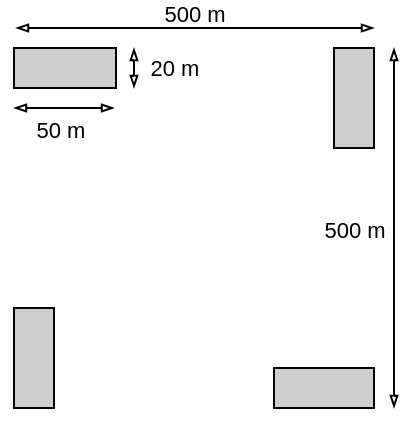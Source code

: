 <mxfile version="21.6.8" type="device">
  <diagram id="BPKLqc0haihq1UmlYafK" name="Page-1">
    <mxGraphModel dx="1437" dy="1594" grid="1" gridSize="10" guides="1" tooltips="1" connect="1" arrows="1" fold="1" page="1" pageScale="1" pageWidth="827" pageHeight="1169" math="0" shadow="0">
      <root>
        <mxCell id="0" />
        <mxCell id="1" parent="0" />
        <mxCell id="u35VpDi4k46DwJdEul99-8" value="" style="rounded=0;whiteSpace=wrap;html=1;fillColor=#CFCFCF;" parent="1" vertex="1">
          <mxGeometry y="10" width="51" height="20" as="geometry" />
        </mxCell>
        <mxCell id="u35VpDi4k46DwJdEul99-1" value="" style="rounded=0;whiteSpace=wrap;html=1;fillColor=#CFCFCF;verticalAlign=top;" parent="1" vertex="1">
          <mxGeometry y="140" width="20" height="50" as="geometry" />
        </mxCell>
        <mxCell id="u35VpDi4k46DwJdEul99-2" value="" style="rounded=0;whiteSpace=wrap;html=1;fillColor=#CFCFCF;" parent="1" vertex="1">
          <mxGeometry x="160" y="10" width="20" height="50" as="geometry" />
        </mxCell>
        <mxCell id="u35VpDi4k46DwJdEul99-5" value="" style="rounded=0;whiteSpace=wrap;html=1;fillColor=#CFCFCF;" parent="1" vertex="1">
          <mxGeometry x="130" y="170" width="50" height="20" as="geometry" />
        </mxCell>
        <mxCell id="_mjX_LAVOPHN1BOYULwj-1" value="20 m" style="endArrow=blockThin;html=1;entryX=0.5;entryY=0.5;entryDx=0;entryDy=0;entryPerimeter=0;startArrow=blockThin;startFill=0;endFill=0;startSize=4;endSize=4;labelPosition=center;verticalLabelPosition=middle;align=center;verticalAlign=middle;" parent="1" edge="1">
          <mxGeometry y="-20" width="50" height="50" relative="1" as="geometry">
            <mxPoint x="60" y="30" as="sourcePoint" />
            <mxPoint x="60" y="10" as="targetPoint" />
            <mxPoint as="offset" />
          </mxGeometry>
        </mxCell>
        <mxCell id="_mjX_LAVOPHN1BOYULwj-2" value="50 m" style="endArrow=blockThin;html=1;startArrow=blockThin;startFill=0;endFill=0;startSize=4;endSize=4;labelPosition=center;verticalLabelPosition=middle;align=center;verticalAlign=middle;" parent="1" edge="1">
          <mxGeometry x="-0.08" y="-11" width="50" height="50" relative="1" as="geometry">
            <mxPoint y="40" as="sourcePoint" />
            <mxPoint x="50" y="40" as="targetPoint" />
            <mxPoint as="offset" />
          </mxGeometry>
        </mxCell>
        <mxCell id="_mjX_LAVOPHN1BOYULwj-3" value="" style="endArrow=blockThin;startArrow=blockThin;html=1;endSize=4;startSize=4;startFill=0;endFill=0;" parent="1" edge="1">
          <mxGeometry width="50" height="50" relative="1" as="geometry">
            <mxPoint x="1" as="sourcePoint" />
            <mxPoint x="180" as="targetPoint" />
          </mxGeometry>
        </mxCell>
        <mxCell id="_mjX_LAVOPHN1BOYULwj-4" value="500 m" style="edgeLabel;html=1;align=center;verticalAlign=bottom;resizable=0;points=[];labelBackgroundColor=none;" parent="_mjX_LAVOPHN1BOYULwj-3" vertex="1" connectable="0">
          <mxGeometry x="0.091" y="-3" relative="1" as="geometry">
            <mxPoint x="-8.81" y="-2" as="offset" />
          </mxGeometry>
        </mxCell>
        <mxCell id="_mjX_LAVOPHN1BOYULwj-5" value="" style="endArrow=blockThin;startArrow=blockThin;html=1;endSize=4;startSize=4;startFill=0;endFill=0;" parent="1" edge="1">
          <mxGeometry width="50" height="50" relative="1" as="geometry">
            <mxPoint x="190" y="10" as="sourcePoint" />
            <mxPoint x="190" y="190" as="targetPoint" />
          </mxGeometry>
        </mxCell>
        <mxCell id="_mjX_LAVOPHN1BOYULwj-6" value="500 m" style="edgeLabel;html=1;align=center;verticalAlign=bottom;resizable=0;points=[];labelBackgroundColor=none;" parent="_mjX_LAVOPHN1BOYULwj-5" vertex="1" connectable="0">
          <mxGeometry x="0.091" y="-3" relative="1" as="geometry">
            <mxPoint x="-17" y="1.71" as="offset" />
          </mxGeometry>
        </mxCell>
      </root>
    </mxGraphModel>
  </diagram>
</mxfile>
